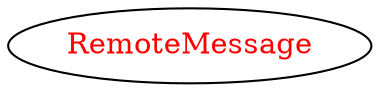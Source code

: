 digraph dependencyGraph {
 concentrate=true;
 ranksep="2.0";
 rankdir="LR"; 
 splines="ortho";
"RemoteMessage" [fontcolor="red"];
}